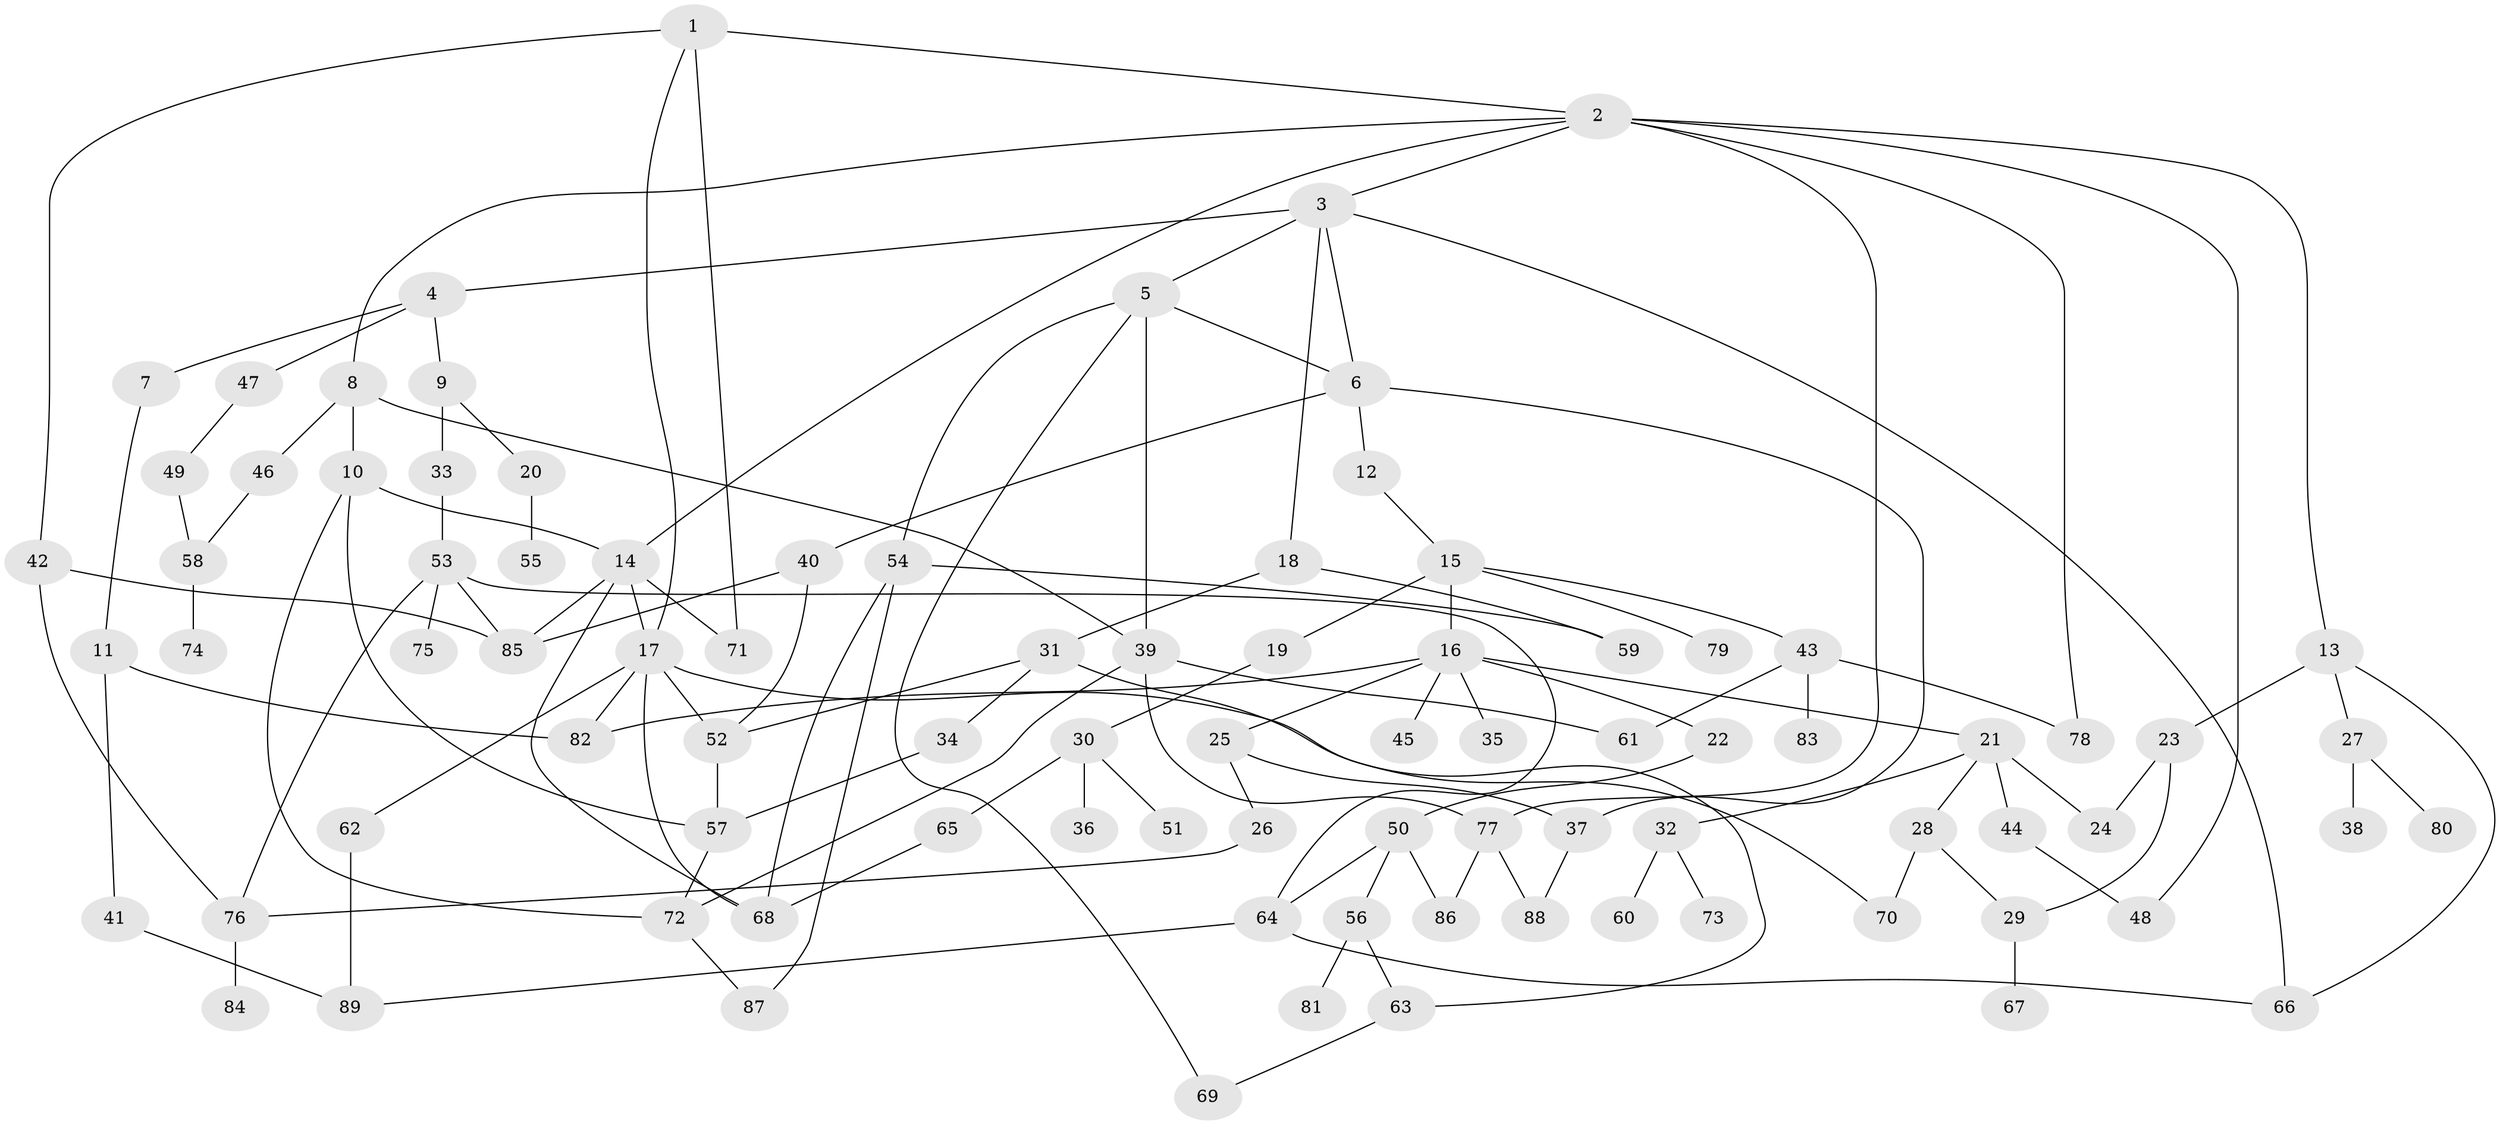 // original degree distribution, {5: 0.10236220472440945, 9: 0.007874015748031496, 6: 0.015748031496062992, 1: 0.2677165354330709, 2: 0.2992125984251969, 3: 0.18110236220472442, 4: 0.11023622047244094, 8: 0.007874015748031496, 7: 0.007874015748031496}
// Generated by graph-tools (version 1.1) at 2025/48/03/04/25 22:48:55]
// undirected, 89 vertices, 129 edges
graph export_dot {
  node [color=gray90,style=filled];
  1;
  2;
  3;
  4;
  5;
  6;
  7;
  8;
  9;
  10;
  11;
  12;
  13;
  14;
  15;
  16;
  17;
  18;
  19;
  20;
  21;
  22;
  23;
  24;
  25;
  26;
  27;
  28;
  29;
  30;
  31;
  32;
  33;
  34;
  35;
  36;
  37;
  38;
  39;
  40;
  41;
  42;
  43;
  44;
  45;
  46;
  47;
  48;
  49;
  50;
  51;
  52;
  53;
  54;
  55;
  56;
  57;
  58;
  59;
  60;
  61;
  62;
  63;
  64;
  65;
  66;
  67;
  68;
  69;
  70;
  71;
  72;
  73;
  74;
  75;
  76;
  77;
  78;
  79;
  80;
  81;
  82;
  83;
  84;
  85;
  86;
  87;
  88;
  89;
  1 -- 2 [weight=1.0];
  1 -- 17 [weight=1.0];
  1 -- 42 [weight=1.0];
  1 -- 71 [weight=1.0];
  2 -- 3 [weight=1.0];
  2 -- 8 [weight=1.0];
  2 -- 13 [weight=1.0];
  2 -- 14 [weight=1.0];
  2 -- 48 [weight=1.0];
  2 -- 77 [weight=1.0];
  2 -- 78 [weight=1.0];
  3 -- 4 [weight=1.0];
  3 -- 5 [weight=1.0];
  3 -- 6 [weight=1.0];
  3 -- 18 [weight=1.0];
  3 -- 66 [weight=1.0];
  4 -- 7 [weight=1.0];
  4 -- 9 [weight=1.0];
  4 -- 47 [weight=1.0];
  5 -- 6 [weight=1.0];
  5 -- 39 [weight=1.0];
  5 -- 54 [weight=1.0];
  5 -- 69 [weight=1.0];
  6 -- 12 [weight=1.0];
  6 -- 37 [weight=1.0];
  6 -- 40 [weight=1.0];
  7 -- 11 [weight=1.0];
  8 -- 10 [weight=1.0];
  8 -- 39 [weight=1.0];
  8 -- 46 [weight=1.0];
  9 -- 20 [weight=1.0];
  9 -- 33 [weight=1.0];
  10 -- 14 [weight=1.0];
  10 -- 57 [weight=1.0];
  10 -- 72 [weight=1.0];
  11 -- 41 [weight=1.0];
  11 -- 82 [weight=1.0];
  12 -- 15 [weight=1.0];
  13 -- 23 [weight=1.0];
  13 -- 27 [weight=1.0];
  13 -- 66 [weight=1.0];
  14 -- 17 [weight=1.0];
  14 -- 68 [weight=1.0];
  14 -- 71 [weight=3.0];
  14 -- 85 [weight=1.0];
  15 -- 16 [weight=1.0];
  15 -- 19 [weight=1.0];
  15 -- 43 [weight=1.0];
  15 -- 79 [weight=1.0];
  16 -- 21 [weight=1.0];
  16 -- 22 [weight=1.0];
  16 -- 25 [weight=1.0];
  16 -- 35 [weight=1.0];
  16 -- 45 [weight=1.0];
  16 -- 82 [weight=1.0];
  17 -- 52 [weight=1.0];
  17 -- 62 [weight=1.0];
  17 -- 68 [weight=1.0];
  17 -- 70 [weight=1.0];
  17 -- 82 [weight=1.0];
  18 -- 31 [weight=1.0];
  18 -- 59 [weight=1.0];
  19 -- 30 [weight=1.0];
  20 -- 55 [weight=1.0];
  21 -- 24 [weight=1.0];
  21 -- 28 [weight=1.0];
  21 -- 32 [weight=1.0];
  21 -- 44 [weight=1.0];
  22 -- 50 [weight=1.0];
  23 -- 24 [weight=1.0];
  23 -- 29 [weight=1.0];
  25 -- 26 [weight=1.0];
  25 -- 37 [weight=1.0];
  26 -- 76 [weight=1.0];
  27 -- 38 [weight=1.0];
  27 -- 80 [weight=1.0];
  28 -- 29 [weight=1.0];
  28 -- 70 [weight=1.0];
  29 -- 67 [weight=1.0];
  30 -- 36 [weight=1.0];
  30 -- 51 [weight=1.0];
  30 -- 65 [weight=1.0];
  31 -- 34 [weight=1.0];
  31 -- 52 [weight=1.0];
  31 -- 63 [weight=1.0];
  32 -- 60 [weight=1.0];
  32 -- 73 [weight=1.0];
  33 -- 53 [weight=1.0];
  34 -- 57 [weight=2.0];
  37 -- 88 [weight=1.0];
  39 -- 61 [weight=1.0];
  39 -- 72 [weight=1.0];
  39 -- 77 [weight=1.0];
  40 -- 52 [weight=1.0];
  40 -- 85 [weight=1.0];
  41 -- 89 [weight=1.0];
  42 -- 76 [weight=1.0];
  42 -- 85 [weight=1.0];
  43 -- 61 [weight=1.0];
  43 -- 78 [weight=1.0];
  43 -- 83 [weight=1.0];
  44 -- 48 [weight=1.0];
  46 -- 58 [weight=1.0];
  47 -- 49 [weight=1.0];
  49 -- 58 [weight=1.0];
  50 -- 56 [weight=1.0];
  50 -- 64 [weight=1.0];
  50 -- 86 [weight=1.0];
  52 -- 57 [weight=1.0];
  53 -- 64 [weight=1.0];
  53 -- 75 [weight=1.0];
  53 -- 76 [weight=1.0];
  53 -- 85 [weight=1.0];
  54 -- 59 [weight=1.0];
  54 -- 68 [weight=1.0];
  54 -- 87 [weight=1.0];
  56 -- 63 [weight=1.0];
  56 -- 81 [weight=1.0];
  57 -- 72 [weight=1.0];
  58 -- 74 [weight=1.0];
  62 -- 89 [weight=1.0];
  63 -- 69 [weight=1.0];
  64 -- 66 [weight=1.0];
  64 -- 89 [weight=1.0];
  65 -- 68 [weight=1.0];
  72 -- 87 [weight=1.0];
  76 -- 84 [weight=1.0];
  77 -- 86 [weight=1.0];
  77 -- 88 [weight=1.0];
}
